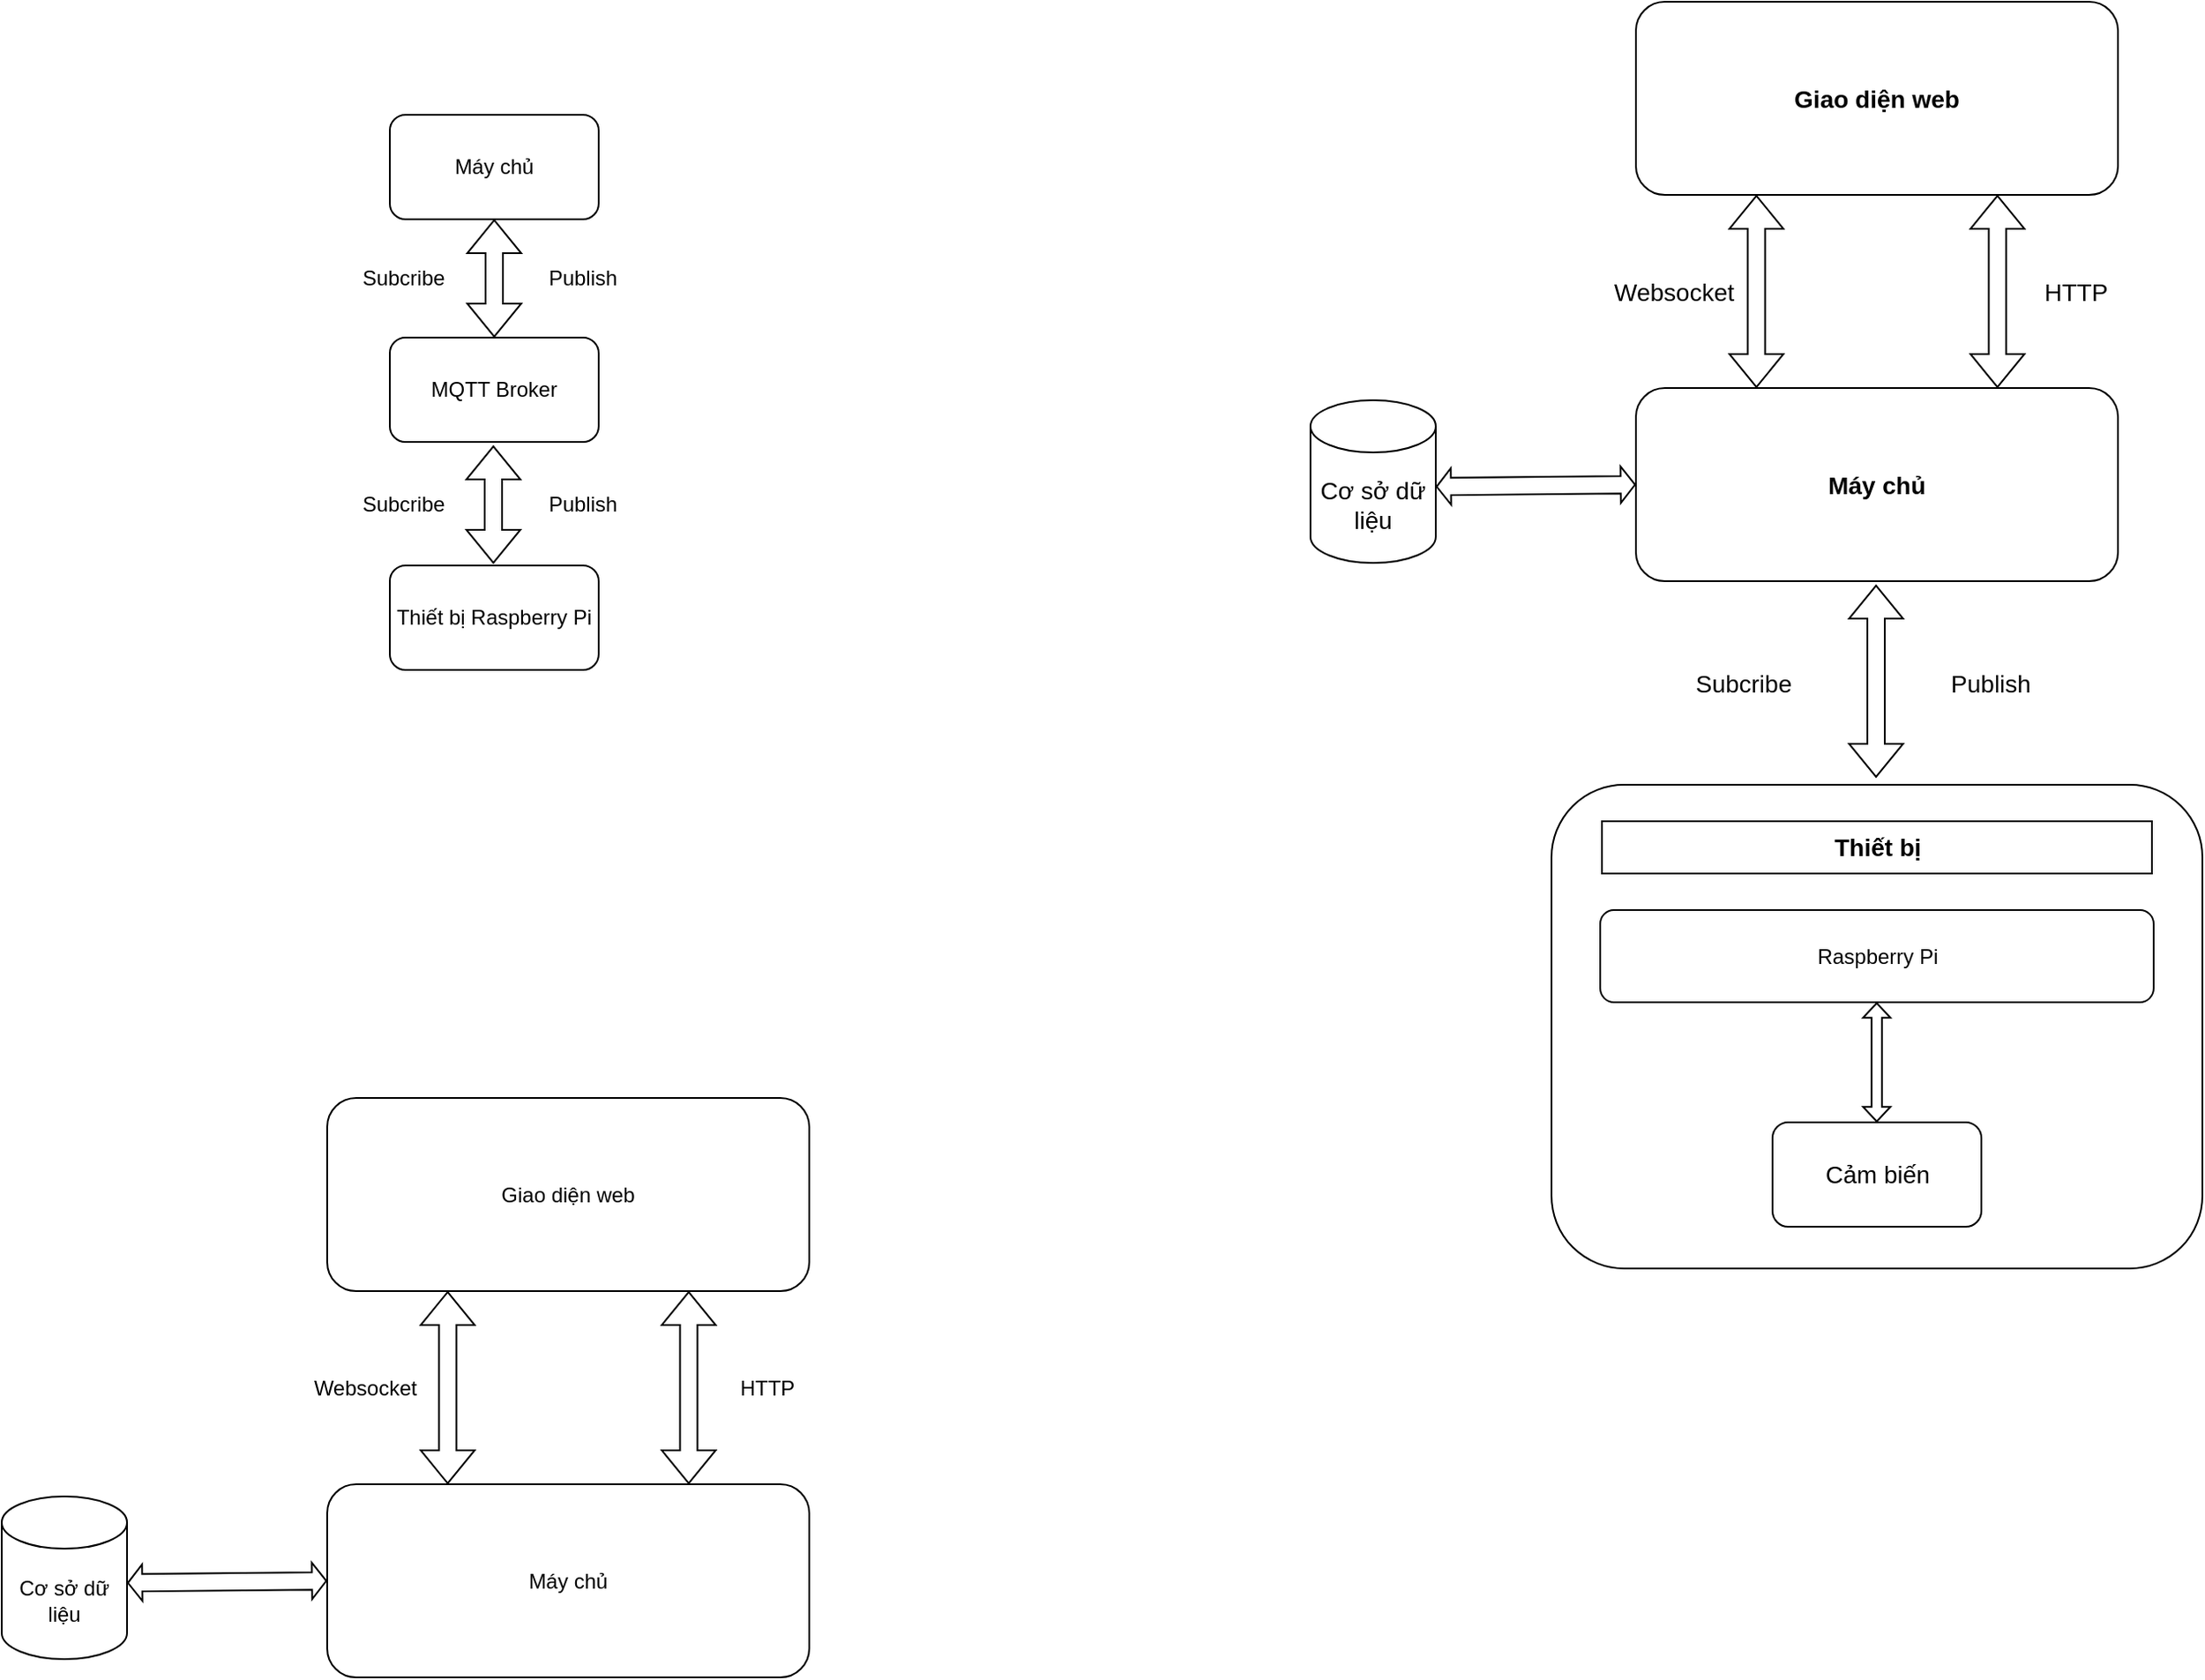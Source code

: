 <mxfile version="25.0.3">
  <diagram name="Page-1" id="74b105a0-9070-1c63-61bc-23e55f88626e">
    <mxGraphModel dx="1605" dy="933" grid="0" gridSize="10" guides="1" tooltips="1" connect="1" arrows="1" fold="1" page="1" pageScale="1.5" pageWidth="1169" pageHeight="826" background="none" math="0" shadow="0">
      <root>
        <mxCell id="0" style=";html=1;" />
        <mxCell id="1" style=";html=1;" parent="0" />
        <mxCell id="LVZCf0hYnNkqwHZgKI_H-1" value="Máy chủ" style="rounded=1;whiteSpace=wrap;html=1;fillColor=default;" vertex="1" parent="1">
          <mxGeometry x="240" y="151" width="120" height="60" as="geometry" />
        </mxCell>
        <mxCell id="LVZCf0hYnNkqwHZgKI_H-2" value="MQTT Broker" style="rounded=1;whiteSpace=wrap;html=1;fillColor=default;" vertex="1" parent="1">
          <mxGeometry x="240" y="279" width="120" height="60" as="geometry" />
        </mxCell>
        <mxCell id="LVZCf0hYnNkqwHZgKI_H-3" value="Thiết bị Raspberry Pi" style="rounded=1;whiteSpace=wrap;html=1;fillColor=default;" vertex="1" parent="1">
          <mxGeometry x="240" y="410" width="120" height="60" as="geometry" />
        </mxCell>
        <mxCell id="LVZCf0hYnNkqwHZgKI_H-4" value="" style="shape=flexArrow;endArrow=classic;startArrow=classic;html=1;rounded=0;entryX=0.5;entryY=1;entryDx=0;entryDy=0;" edge="1" parent="1" source="LVZCf0hYnNkqwHZgKI_H-2" target="LVZCf0hYnNkqwHZgKI_H-1">
          <mxGeometry width="100" height="100" relative="1" as="geometry">
            <mxPoint x="343" y="539" as="sourcePoint" />
            <mxPoint x="443" y="439" as="targetPoint" />
          </mxGeometry>
        </mxCell>
        <mxCell id="LVZCf0hYnNkqwHZgKI_H-5" value="" style="shape=flexArrow;endArrow=classic;startArrow=classic;html=1;rounded=0;entryX=0.5;entryY=1;entryDx=0;entryDy=0;" edge="1" parent="1">
          <mxGeometry width="100" height="100" relative="1" as="geometry">
            <mxPoint x="299.5" y="409" as="sourcePoint" />
            <mxPoint x="299.5" y="341" as="targetPoint" />
          </mxGeometry>
        </mxCell>
        <mxCell id="LVZCf0hYnNkqwHZgKI_H-7" value="Publish" style="text;html=1;align=center;verticalAlign=middle;whiteSpace=wrap;rounded=0;" vertex="1" parent="1">
          <mxGeometry x="321" y="360" width="60" height="30" as="geometry" />
        </mxCell>
        <mxCell id="LVZCf0hYnNkqwHZgKI_H-8" value="Publish" style="text;html=1;align=center;verticalAlign=middle;whiteSpace=wrap;rounded=0;" vertex="1" parent="1">
          <mxGeometry x="321" y="230" width="60" height="30" as="geometry" />
        </mxCell>
        <mxCell id="LVZCf0hYnNkqwHZgKI_H-9" value="Subcribe" style="text;html=1;align=center;verticalAlign=middle;whiteSpace=wrap;rounded=0;" vertex="1" parent="1">
          <mxGeometry x="218" y="230" width="60" height="30" as="geometry" />
        </mxCell>
        <mxCell id="LVZCf0hYnNkqwHZgKI_H-10" value="Subcribe" style="text;html=1;align=center;verticalAlign=middle;whiteSpace=wrap;rounded=0;" vertex="1" parent="1">
          <mxGeometry x="218" y="360" width="60" height="30" as="geometry" />
        </mxCell>
        <mxCell id="LVZCf0hYnNkqwHZgKI_H-11" value="Giao diện web" style="rounded=1;whiteSpace=wrap;html=1;" vertex="1" parent="1">
          <mxGeometry x="204" y="716" width="277" height="111" as="geometry" />
        </mxCell>
        <mxCell id="LVZCf0hYnNkqwHZgKI_H-12" value="Máy chủ" style="rounded=1;whiteSpace=wrap;html=1;" vertex="1" parent="1">
          <mxGeometry x="204" y="938" width="277" height="111" as="geometry" />
        </mxCell>
        <mxCell id="LVZCf0hYnNkqwHZgKI_H-13" value="" style="shape=flexArrow;endArrow=classic;startArrow=classic;html=1;rounded=0;entryX=0.25;entryY=1;entryDx=0;entryDy=0;exitX=0.25;exitY=0;exitDx=0;exitDy=0;" edge="1" parent="1" source="LVZCf0hYnNkqwHZgKI_H-12" target="LVZCf0hYnNkqwHZgKI_H-11">
          <mxGeometry width="100" height="100" relative="1" as="geometry">
            <mxPoint x="299" y="984" as="sourcePoint" />
            <mxPoint x="399" y="884" as="targetPoint" />
          </mxGeometry>
        </mxCell>
        <mxCell id="LVZCf0hYnNkqwHZgKI_H-14" value="" style="shape=flexArrow;endArrow=classic;startArrow=classic;html=1;rounded=0;exitX=0.75;exitY=0;exitDx=0;exitDy=0;entryX=0.75;entryY=1;entryDx=0;entryDy=0;" edge="1" parent="1" source="LVZCf0hYnNkqwHZgKI_H-12" target="LVZCf0hYnNkqwHZgKI_H-11">
          <mxGeometry width="100" height="100" relative="1" as="geometry">
            <mxPoint x="404" y="938" as="sourcePoint" />
            <mxPoint x="395" y="873" as="targetPoint" />
          </mxGeometry>
        </mxCell>
        <mxCell id="LVZCf0hYnNkqwHZgKI_H-15" value="HTTP" style="text;html=1;align=center;verticalAlign=middle;whiteSpace=wrap;rounded=0;" vertex="1" parent="1">
          <mxGeometry x="427" y="868" width="60" height="30" as="geometry" />
        </mxCell>
        <mxCell id="LVZCf0hYnNkqwHZgKI_H-16" value="Websocket" style="text;html=1;align=center;verticalAlign=middle;whiteSpace=wrap;rounded=0;" vertex="1" parent="1">
          <mxGeometry x="196" y="868" width="60" height="30" as="geometry" />
        </mxCell>
        <mxCell id="LVZCf0hYnNkqwHZgKI_H-17" value="&lt;div style=&quot;&quot;&gt;&lt;span style=&quot;background-color: initial;&quot;&gt;Cơ sở dữ liệu&lt;/span&gt;&lt;/div&gt;" style="shape=cylinder3;whiteSpace=wrap;html=1;boundedLbl=1;backgroundOutline=1;size=15;align=center;" vertex="1" parent="1">
          <mxGeometry x="17" y="945" width="72" height="93.5" as="geometry" />
        </mxCell>
        <mxCell id="LVZCf0hYnNkqwHZgKI_H-18" value="" style="shape=flexArrow;endArrow=classic;startArrow=classic;html=1;rounded=0;entryX=0;entryY=0.5;entryDx=0;entryDy=0;exitX=1;exitY=0.531;exitDx=0;exitDy=0;exitPerimeter=0;startWidth=10;startSize=2.41;endWidth=10;endSize=2.41;" edge="1" parent="1" source="LVZCf0hYnNkqwHZgKI_H-17" target="LVZCf0hYnNkqwHZgKI_H-12">
          <mxGeometry width="100" height="100" relative="1" as="geometry">
            <mxPoint x="90" y="1002" as="sourcePoint" />
            <mxPoint x="190" y="902" as="targetPoint" />
          </mxGeometry>
        </mxCell>
        <mxCell id="LVZCf0hYnNkqwHZgKI_H-19" value="&lt;font style=&quot;font-size: 14px;&quot;&gt;&lt;b&gt;Giao diện web&lt;/b&gt;&lt;/font&gt;" style="rounded=1;whiteSpace=wrap;html=1;" vertex="1" parent="1">
          <mxGeometry x="956" y="86" width="277" height="111" as="geometry" />
        </mxCell>
        <mxCell id="LVZCf0hYnNkqwHZgKI_H-20" value="&lt;b&gt;&lt;font style=&quot;font-size: 14px;&quot;&gt;Máy chủ&lt;/font&gt;&lt;/b&gt;" style="rounded=1;whiteSpace=wrap;html=1;" vertex="1" parent="1">
          <mxGeometry x="956" y="308" width="277" height="111" as="geometry" />
        </mxCell>
        <mxCell id="LVZCf0hYnNkqwHZgKI_H-21" value="" style="shape=flexArrow;endArrow=classic;startArrow=classic;html=1;rounded=0;entryX=0.25;entryY=1;entryDx=0;entryDy=0;exitX=0.25;exitY=0;exitDx=0;exitDy=0;" edge="1" parent="1" source="LVZCf0hYnNkqwHZgKI_H-20" target="LVZCf0hYnNkqwHZgKI_H-19">
          <mxGeometry width="100" height="100" relative="1" as="geometry">
            <mxPoint x="1051" y="354" as="sourcePoint" />
            <mxPoint x="1151" y="254" as="targetPoint" />
          </mxGeometry>
        </mxCell>
        <mxCell id="LVZCf0hYnNkqwHZgKI_H-22" value="" style="shape=flexArrow;endArrow=classic;startArrow=classic;html=1;rounded=0;exitX=0.75;exitY=0;exitDx=0;exitDy=0;entryX=0.75;entryY=1;entryDx=0;entryDy=0;" edge="1" parent="1" source="LVZCf0hYnNkqwHZgKI_H-20" target="LVZCf0hYnNkqwHZgKI_H-19">
          <mxGeometry width="100" height="100" relative="1" as="geometry">
            <mxPoint x="1156" y="308" as="sourcePoint" />
            <mxPoint x="1147" y="243" as="targetPoint" />
          </mxGeometry>
        </mxCell>
        <mxCell id="LVZCf0hYnNkqwHZgKI_H-23" value="&lt;font style=&quot;font-size: 14px;&quot;&gt;HTTP&lt;/font&gt;" style="text;html=1;align=center;verticalAlign=middle;whiteSpace=wrap;rounded=0;" vertex="1" parent="1">
          <mxGeometry x="1179" y="238" width="60" height="30" as="geometry" />
        </mxCell>
        <mxCell id="LVZCf0hYnNkqwHZgKI_H-24" value="&lt;font style=&quot;font-size: 14px;&quot;&gt;Websocket&lt;/font&gt;" style="text;html=1;align=center;verticalAlign=middle;whiteSpace=wrap;rounded=0;" vertex="1" parent="1">
          <mxGeometry x="948" y="238" width="60" height="30" as="geometry" />
        </mxCell>
        <mxCell id="LVZCf0hYnNkqwHZgKI_H-25" value="&lt;div style=&quot;&quot;&gt;&lt;span style=&quot;background-color: initial;&quot;&gt;&lt;font style=&quot;font-size: 14px;&quot;&gt;Cơ sở dữ liệu&lt;/font&gt;&lt;/span&gt;&lt;/div&gt;" style="shape=cylinder3;whiteSpace=wrap;html=1;boundedLbl=1;backgroundOutline=1;size=15;align=center;" vertex="1" parent="1">
          <mxGeometry x="769" y="315" width="72" height="93.5" as="geometry" />
        </mxCell>
        <mxCell id="LVZCf0hYnNkqwHZgKI_H-26" value="" style="shape=flexArrow;endArrow=classic;startArrow=classic;html=1;rounded=0;entryX=0;entryY=0.5;entryDx=0;entryDy=0;exitX=1;exitY=0.531;exitDx=0;exitDy=0;exitPerimeter=0;startWidth=10;startSize=2.41;endWidth=10;endSize=2.41;" edge="1" parent="1" source="LVZCf0hYnNkqwHZgKI_H-25" target="LVZCf0hYnNkqwHZgKI_H-20">
          <mxGeometry width="100" height="100" relative="1" as="geometry">
            <mxPoint x="842" y="372" as="sourcePoint" />
            <mxPoint x="942" y="272" as="targetPoint" />
          </mxGeometry>
        </mxCell>
        <mxCell id="LVZCf0hYnNkqwHZgKI_H-27" value="" style="rounded=1;whiteSpace=wrap;html=1;" vertex="1" parent="1">
          <mxGeometry x="907.5" y="536" width="374" height="278" as="geometry" />
        </mxCell>
        <mxCell id="LVZCf0hYnNkqwHZgKI_H-28" value="" style="shape=flexArrow;endArrow=classic;startArrow=classic;html=1;rounded=0;entryX=0.25;entryY=1;entryDx=0;entryDy=0;exitX=0.25;exitY=0;exitDx=0;exitDy=0;" edge="1" parent="1">
          <mxGeometry width="100" height="100" relative="1" as="geometry">
            <mxPoint x="1094" y="532" as="sourcePoint" />
            <mxPoint x="1094" y="421" as="targetPoint" />
          </mxGeometry>
        </mxCell>
        <mxCell id="LVZCf0hYnNkqwHZgKI_H-29" value="&lt;b&gt;&lt;font style=&quot;font-size: 14px;&quot;&gt;Thiết bị&lt;/font&gt;&lt;/b&gt;" style="rounded=0;whiteSpace=wrap;html=1;" vertex="1" parent="1">
          <mxGeometry x="936.5" y="557" width="316" height="30" as="geometry" />
        </mxCell>
        <mxCell id="LVZCf0hYnNkqwHZgKI_H-30" value="Raspberry Pi" style="rounded=1;whiteSpace=wrap;html=1;" vertex="1" parent="1">
          <mxGeometry x="935.5" y="608" width="318" height="53" as="geometry" />
        </mxCell>
        <mxCell id="LVZCf0hYnNkqwHZgKI_H-32" value="" style="shape=flexArrow;endArrow=classic;startArrow=classic;html=1;rounded=0;entryX=0.5;entryY=0;entryDx=0;entryDy=0;exitX=0.5;exitY=1;exitDx=0;exitDy=0;endWidth=8.736;endSize=2.467;startWidth=8.736;startSize=2.467;width=5.977;" edge="1" parent="1">
          <mxGeometry width="100" height="100" relative="1" as="geometry">
            <mxPoint x="1094.39" y="661" as="sourcePoint" />
            <mxPoint x="1094.39" y="730" as="targetPoint" />
          </mxGeometry>
        </mxCell>
        <mxCell id="LVZCf0hYnNkqwHZgKI_H-33" value="&lt;font style=&quot;font-size: 14px;&quot;&gt;Cảm biến&lt;/font&gt;" style="rounded=1;whiteSpace=wrap;html=1;" vertex="1" parent="1">
          <mxGeometry x="1034.5" y="730" width="120" height="60" as="geometry" />
        </mxCell>
        <mxCell id="LVZCf0hYnNkqwHZgKI_H-34" value="&lt;font style=&quot;font-size: 14px;&quot;&gt;Publish&lt;/font&gt;" style="text;html=1;align=center;verticalAlign=middle;whiteSpace=wrap;rounded=0;" vertex="1" parent="1">
          <mxGeometry x="1130" y="463" width="60" height="30" as="geometry" />
        </mxCell>
        <mxCell id="LVZCf0hYnNkqwHZgKI_H-35" value="&lt;font style=&quot;font-size: 14px;&quot;&gt;Subcribe&lt;/font&gt;" style="text;html=1;align=center;verticalAlign=middle;whiteSpace=wrap;rounded=0;" vertex="1" parent="1">
          <mxGeometry x="988" y="463" width="60" height="30" as="geometry" />
        </mxCell>
      </root>
    </mxGraphModel>
  </diagram>
</mxfile>
